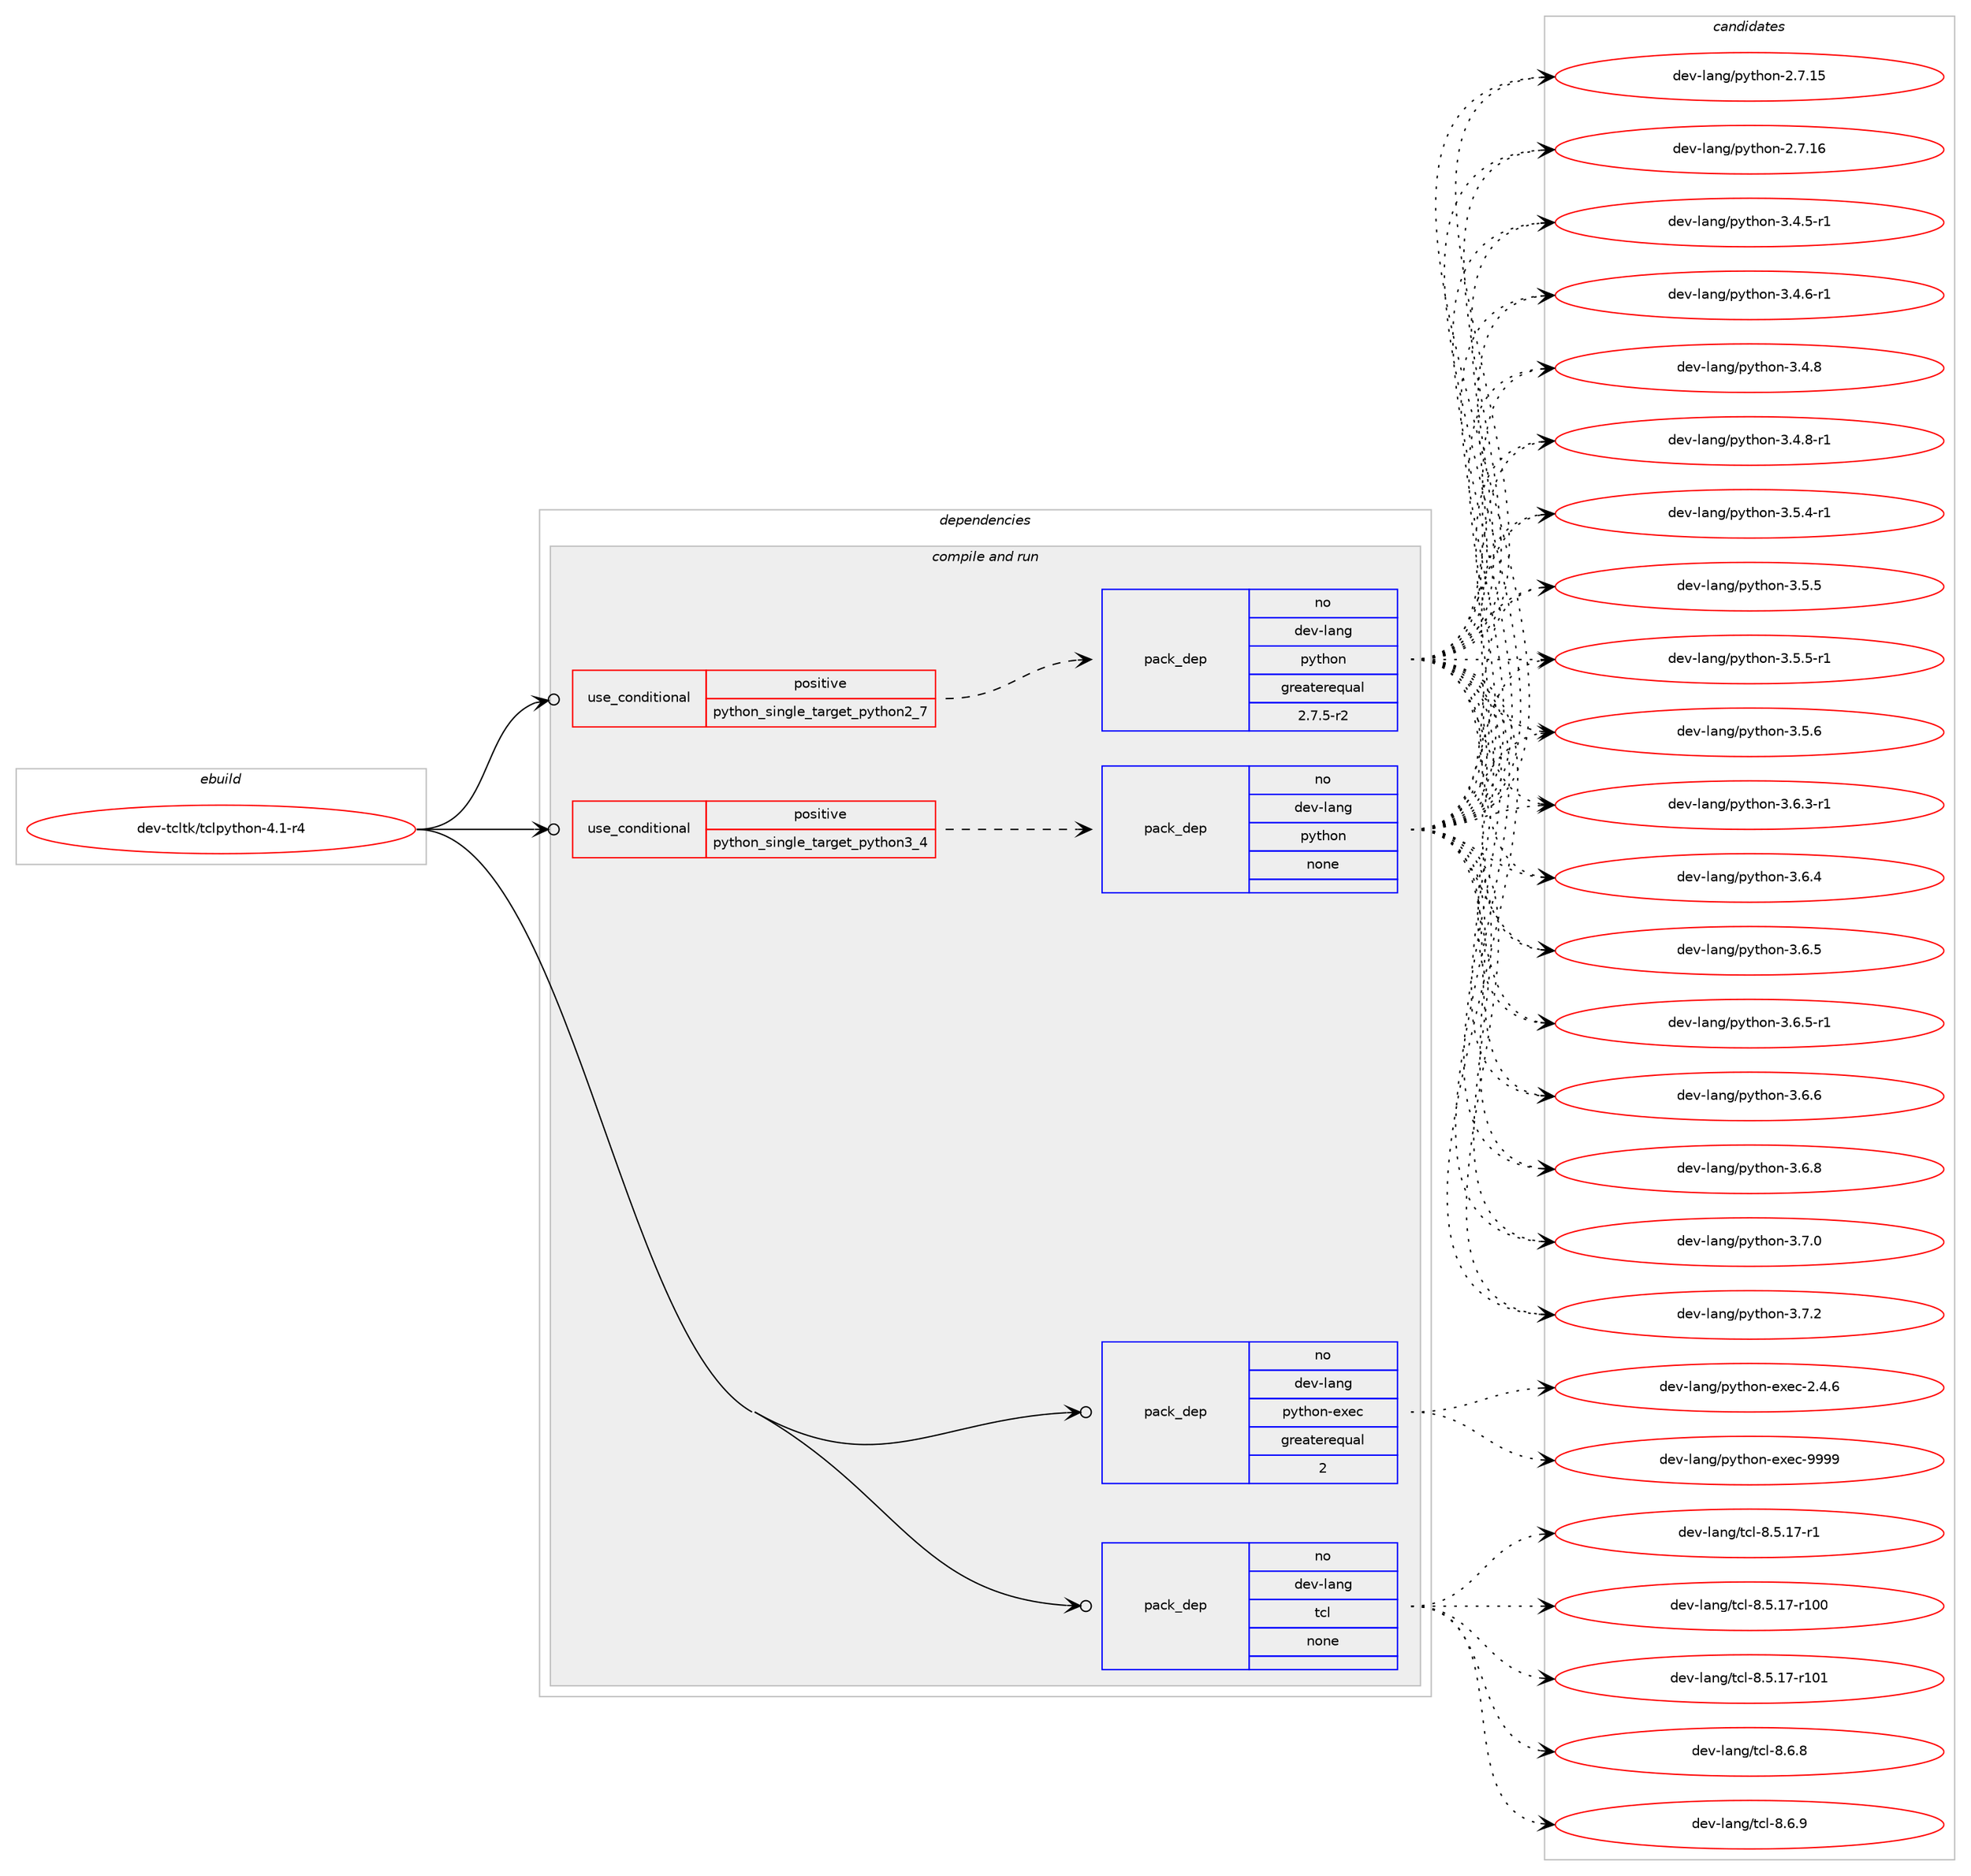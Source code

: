 digraph prolog {

# *************
# Graph options
# *************

newrank=true;
concentrate=true;
compound=true;
graph [rankdir=LR,fontname=Helvetica,fontsize=10,ranksep=1.5];#, ranksep=2.5, nodesep=0.2];
edge  [arrowhead=vee];
node  [fontname=Helvetica,fontsize=10];

# **********
# The ebuild
# **********

subgraph cluster_leftcol {
color=gray;
rank=same;
label=<<i>ebuild</i>>;
id [label="dev-tcltk/tclpython-4.1-r4", color=red, width=4, href="../dev-tcltk/tclpython-4.1-r4.svg"];
}

# ****************
# The dependencies
# ****************

subgraph cluster_midcol {
color=gray;
label=<<i>dependencies</i>>;
subgraph cluster_compile {
fillcolor="#eeeeee";
style=filled;
label=<<i>compile</i>>;
}
subgraph cluster_compileandrun {
fillcolor="#eeeeee";
style=filled;
label=<<i>compile and run</i>>;
subgraph cond422956 {
dependency1538979 [label=<<TABLE BORDER="0" CELLBORDER="1" CELLSPACING="0" CELLPADDING="4"><TR><TD ROWSPAN="3" CELLPADDING="10">use_conditional</TD></TR><TR><TD>positive</TD></TR><TR><TD>python_single_target_python2_7</TD></TR></TABLE>>, shape=none, color=red];
subgraph pack1092463 {
dependency1538980 [label=<<TABLE BORDER="0" CELLBORDER="1" CELLSPACING="0" CELLPADDING="4" WIDTH="220"><TR><TD ROWSPAN="6" CELLPADDING="30">pack_dep</TD></TR><TR><TD WIDTH="110">no</TD></TR><TR><TD>dev-lang</TD></TR><TR><TD>python</TD></TR><TR><TD>greaterequal</TD></TR><TR><TD>2.7.5-r2</TD></TR></TABLE>>, shape=none, color=blue];
}
dependency1538979:e -> dependency1538980:w [weight=20,style="dashed",arrowhead="vee"];
}
id:e -> dependency1538979:w [weight=20,style="solid",arrowhead="odotvee"];
subgraph cond422957 {
dependency1538981 [label=<<TABLE BORDER="0" CELLBORDER="1" CELLSPACING="0" CELLPADDING="4"><TR><TD ROWSPAN="3" CELLPADDING="10">use_conditional</TD></TR><TR><TD>positive</TD></TR><TR><TD>python_single_target_python3_4</TD></TR></TABLE>>, shape=none, color=red];
subgraph pack1092464 {
dependency1538982 [label=<<TABLE BORDER="0" CELLBORDER="1" CELLSPACING="0" CELLPADDING="4" WIDTH="220"><TR><TD ROWSPAN="6" CELLPADDING="30">pack_dep</TD></TR><TR><TD WIDTH="110">no</TD></TR><TR><TD>dev-lang</TD></TR><TR><TD>python</TD></TR><TR><TD>none</TD></TR><TR><TD></TD></TR></TABLE>>, shape=none, color=blue];
}
dependency1538981:e -> dependency1538982:w [weight=20,style="dashed",arrowhead="vee"];
}
id:e -> dependency1538981:w [weight=20,style="solid",arrowhead="odotvee"];
subgraph pack1092465 {
dependency1538983 [label=<<TABLE BORDER="0" CELLBORDER="1" CELLSPACING="0" CELLPADDING="4" WIDTH="220"><TR><TD ROWSPAN="6" CELLPADDING="30">pack_dep</TD></TR><TR><TD WIDTH="110">no</TD></TR><TR><TD>dev-lang</TD></TR><TR><TD>python-exec</TD></TR><TR><TD>greaterequal</TD></TR><TR><TD>2</TD></TR></TABLE>>, shape=none, color=blue];
}
id:e -> dependency1538983:w [weight=20,style="solid",arrowhead="odotvee"];
subgraph pack1092466 {
dependency1538984 [label=<<TABLE BORDER="0" CELLBORDER="1" CELLSPACING="0" CELLPADDING="4" WIDTH="220"><TR><TD ROWSPAN="6" CELLPADDING="30">pack_dep</TD></TR><TR><TD WIDTH="110">no</TD></TR><TR><TD>dev-lang</TD></TR><TR><TD>tcl</TD></TR><TR><TD>none</TD></TR><TR><TD></TD></TR></TABLE>>, shape=none, color=blue];
}
id:e -> dependency1538984:w [weight=20,style="solid",arrowhead="odotvee"];
}
subgraph cluster_run {
fillcolor="#eeeeee";
style=filled;
label=<<i>run</i>>;
}
}

# **************
# The candidates
# **************

subgraph cluster_choices {
rank=same;
color=gray;
label=<<i>candidates</i>>;

subgraph choice1092463 {
color=black;
nodesep=1;
choice10010111845108971101034711212111610411111045504655464953 [label="dev-lang/python-2.7.15", color=red, width=4,href="../dev-lang/python-2.7.15.svg"];
choice10010111845108971101034711212111610411111045504655464954 [label="dev-lang/python-2.7.16", color=red, width=4,href="../dev-lang/python-2.7.16.svg"];
choice1001011184510897110103471121211161041111104551465246534511449 [label="dev-lang/python-3.4.5-r1", color=red, width=4,href="../dev-lang/python-3.4.5-r1.svg"];
choice1001011184510897110103471121211161041111104551465246544511449 [label="dev-lang/python-3.4.6-r1", color=red, width=4,href="../dev-lang/python-3.4.6-r1.svg"];
choice100101118451089711010347112121116104111110455146524656 [label="dev-lang/python-3.4.8", color=red, width=4,href="../dev-lang/python-3.4.8.svg"];
choice1001011184510897110103471121211161041111104551465246564511449 [label="dev-lang/python-3.4.8-r1", color=red, width=4,href="../dev-lang/python-3.4.8-r1.svg"];
choice1001011184510897110103471121211161041111104551465346524511449 [label="dev-lang/python-3.5.4-r1", color=red, width=4,href="../dev-lang/python-3.5.4-r1.svg"];
choice100101118451089711010347112121116104111110455146534653 [label="dev-lang/python-3.5.5", color=red, width=4,href="../dev-lang/python-3.5.5.svg"];
choice1001011184510897110103471121211161041111104551465346534511449 [label="dev-lang/python-3.5.5-r1", color=red, width=4,href="../dev-lang/python-3.5.5-r1.svg"];
choice100101118451089711010347112121116104111110455146534654 [label="dev-lang/python-3.5.6", color=red, width=4,href="../dev-lang/python-3.5.6.svg"];
choice1001011184510897110103471121211161041111104551465446514511449 [label="dev-lang/python-3.6.3-r1", color=red, width=4,href="../dev-lang/python-3.6.3-r1.svg"];
choice100101118451089711010347112121116104111110455146544652 [label="dev-lang/python-3.6.4", color=red, width=4,href="../dev-lang/python-3.6.4.svg"];
choice100101118451089711010347112121116104111110455146544653 [label="dev-lang/python-3.6.5", color=red, width=4,href="../dev-lang/python-3.6.5.svg"];
choice1001011184510897110103471121211161041111104551465446534511449 [label="dev-lang/python-3.6.5-r1", color=red, width=4,href="../dev-lang/python-3.6.5-r1.svg"];
choice100101118451089711010347112121116104111110455146544654 [label="dev-lang/python-3.6.6", color=red, width=4,href="../dev-lang/python-3.6.6.svg"];
choice100101118451089711010347112121116104111110455146544656 [label="dev-lang/python-3.6.8", color=red, width=4,href="../dev-lang/python-3.6.8.svg"];
choice100101118451089711010347112121116104111110455146554648 [label="dev-lang/python-3.7.0", color=red, width=4,href="../dev-lang/python-3.7.0.svg"];
choice100101118451089711010347112121116104111110455146554650 [label="dev-lang/python-3.7.2", color=red, width=4,href="../dev-lang/python-3.7.2.svg"];
dependency1538980:e -> choice10010111845108971101034711212111610411111045504655464953:w [style=dotted,weight="100"];
dependency1538980:e -> choice10010111845108971101034711212111610411111045504655464954:w [style=dotted,weight="100"];
dependency1538980:e -> choice1001011184510897110103471121211161041111104551465246534511449:w [style=dotted,weight="100"];
dependency1538980:e -> choice1001011184510897110103471121211161041111104551465246544511449:w [style=dotted,weight="100"];
dependency1538980:e -> choice100101118451089711010347112121116104111110455146524656:w [style=dotted,weight="100"];
dependency1538980:e -> choice1001011184510897110103471121211161041111104551465246564511449:w [style=dotted,weight="100"];
dependency1538980:e -> choice1001011184510897110103471121211161041111104551465346524511449:w [style=dotted,weight="100"];
dependency1538980:e -> choice100101118451089711010347112121116104111110455146534653:w [style=dotted,weight="100"];
dependency1538980:e -> choice1001011184510897110103471121211161041111104551465346534511449:w [style=dotted,weight="100"];
dependency1538980:e -> choice100101118451089711010347112121116104111110455146534654:w [style=dotted,weight="100"];
dependency1538980:e -> choice1001011184510897110103471121211161041111104551465446514511449:w [style=dotted,weight="100"];
dependency1538980:e -> choice100101118451089711010347112121116104111110455146544652:w [style=dotted,weight="100"];
dependency1538980:e -> choice100101118451089711010347112121116104111110455146544653:w [style=dotted,weight="100"];
dependency1538980:e -> choice1001011184510897110103471121211161041111104551465446534511449:w [style=dotted,weight="100"];
dependency1538980:e -> choice100101118451089711010347112121116104111110455146544654:w [style=dotted,weight="100"];
dependency1538980:e -> choice100101118451089711010347112121116104111110455146544656:w [style=dotted,weight="100"];
dependency1538980:e -> choice100101118451089711010347112121116104111110455146554648:w [style=dotted,weight="100"];
dependency1538980:e -> choice100101118451089711010347112121116104111110455146554650:w [style=dotted,weight="100"];
}
subgraph choice1092464 {
color=black;
nodesep=1;
choice10010111845108971101034711212111610411111045504655464953 [label="dev-lang/python-2.7.15", color=red, width=4,href="../dev-lang/python-2.7.15.svg"];
choice10010111845108971101034711212111610411111045504655464954 [label="dev-lang/python-2.7.16", color=red, width=4,href="../dev-lang/python-2.7.16.svg"];
choice1001011184510897110103471121211161041111104551465246534511449 [label="dev-lang/python-3.4.5-r1", color=red, width=4,href="../dev-lang/python-3.4.5-r1.svg"];
choice1001011184510897110103471121211161041111104551465246544511449 [label="dev-lang/python-3.4.6-r1", color=red, width=4,href="../dev-lang/python-3.4.6-r1.svg"];
choice100101118451089711010347112121116104111110455146524656 [label="dev-lang/python-3.4.8", color=red, width=4,href="../dev-lang/python-3.4.8.svg"];
choice1001011184510897110103471121211161041111104551465246564511449 [label="dev-lang/python-3.4.8-r1", color=red, width=4,href="../dev-lang/python-3.4.8-r1.svg"];
choice1001011184510897110103471121211161041111104551465346524511449 [label="dev-lang/python-3.5.4-r1", color=red, width=4,href="../dev-lang/python-3.5.4-r1.svg"];
choice100101118451089711010347112121116104111110455146534653 [label="dev-lang/python-3.5.5", color=red, width=4,href="../dev-lang/python-3.5.5.svg"];
choice1001011184510897110103471121211161041111104551465346534511449 [label="dev-lang/python-3.5.5-r1", color=red, width=4,href="../dev-lang/python-3.5.5-r1.svg"];
choice100101118451089711010347112121116104111110455146534654 [label="dev-lang/python-3.5.6", color=red, width=4,href="../dev-lang/python-3.5.6.svg"];
choice1001011184510897110103471121211161041111104551465446514511449 [label="dev-lang/python-3.6.3-r1", color=red, width=4,href="../dev-lang/python-3.6.3-r1.svg"];
choice100101118451089711010347112121116104111110455146544652 [label="dev-lang/python-3.6.4", color=red, width=4,href="../dev-lang/python-3.6.4.svg"];
choice100101118451089711010347112121116104111110455146544653 [label="dev-lang/python-3.6.5", color=red, width=4,href="../dev-lang/python-3.6.5.svg"];
choice1001011184510897110103471121211161041111104551465446534511449 [label="dev-lang/python-3.6.5-r1", color=red, width=4,href="../dev-lang/python-3.6.5-r1.svg"];
choice100101118451089711010347112121116104111110455146544654 [label="dev-lang/python-3.6.6", color=red, width=4,href="../dev-lang/python-3.6.6.svg"];
choice100101118451089711010347112121116104111110455146544656 [label="dev-lang/python-3.6.8", color=red, width=4,href="../dev-lang/python-3.6.8.svg"];
choice100101118451089711010347112121116104111110455146554648 [label="dev-lang/python-3.7.0", color=red, width=4,href="../dev-lang/python-3.7.0.svg"];
choice100101118451089711010347112121116104111110455146554650 [label="dev-lang/python-3.7.2", color=red, width=4,href="../dev-lang/python-3.7.2.svg"];
dependency1538982:e -> choice10010111845108971101034711212111610411111045504655464953:w [style=dotted,weight="100"];
dependency1538982:e -> choice10010111845108971101034711212111610411111045504655464954:w [style=dotted,weight="100"];
dependency1538982:e -> choice1001011184510897110103471121211161041111104551465246534511449:w [style=dotted,weight="100"];
dependency1538982:e -> choice1001011184510897110103471121211161041111104551465246544511449:w [style=dotted,weight="100"];
dependency1538982:e -> choice100101118451089711010347112121116104111110455146524656:w [style=dotted,weight="100"];
dependency1538982:e -> choice1001011184510897110103471121211161041111104551465246564511449:w [style=dotted,weight="100"];
dependency1538982:e -> choice1001011184510897110103471121211161041111104551465346524511449:w [style=dotted,weight="100"];
dependency1538982:e -> choice100101118451089711010347112121116104111110455146534653:w [style=dotted,weight="100"];
dependency1538982:e -> choice1001011184510897110103471121211161041111104551465346534511449:w [style=dotted,weight="100"];
dependency1538982:e -> choice100101118451089711010347112121116104111110455146534654:w [style=dotted,weight="100"];
dependency1538982:e -> choice1001011184510897110103471121211161041111104551465446514511449:w [style=dotted,weight="100"];
dependency1538982:e -> choice100101118451089711010347112121116104111110455146544652:w [style=dotted,weight="100"];
dependency1538982:e -> choice100101118451089711010347112121116104111110455146544653:w [style=dotted,weight="100"];
dependency1538982:e -> choice1001011184510897110103471121211161041111104551465446534511449:w [style=dotted,weight="100"];
dependency1538982:e -> choice100101118451089711010347112121116104111110455146544654:w [style=dotted,weight="100"];
dependency1538982:e -> choice100101118451089711010347112121116104111110455146544656:w [style=dotted,weight="100"];
dependency1538982:e -> choice100101118451089711010347112121116104111110455146554648:w [style=dotted,weight="100"];
dependency1538982:e -> choice100101118451089711010347112121116104111110455146554650:w [style=dotted,weight="100"];
}
subgraph choice1092465 {
color=black;
nodesep=1;
choice1001011184510897110103471121211161041111104510112010199455046524654 [label="dev-lang/python-exec-2.4.6", color=red, width=4,href="../dev-lang/python-exec-2.4.6.svg"];
choice10010111845108971101034711212111610411111045101120101994557575757 [label="dev-lang/python-exec-9999", color=red, width=4,href="../dev-lang/python-exec-9999.svg"];
dependency1538983:e -> choice1001011184510897110103471121211161041111104510112010199455046524654:w [style=dotted,weight="100"];
dependency1538983:e -> choice10010111845108971101034711212111610411111045101120101994557575757:w [style=dotted,weight="100"];
}
subgraph choice1092466 {
color=black;
nodesep=1;
choice10010111845108971101034711699108455646534649554511449 [label="dev-lang/tcl-8.5.17-r1", color=red, width=4,href="../dev-lang/tcl-8.5.17-r1.svg"];
choice100101118451089711010347116991084556465346495545114494848 [label="dev-lang/tcl-8.5.17-r100", color=red, width=4,href="../dev-lang/tcl-8.5.17-r100.svg"];
choice100101118451089711010347116991084556465346495545114494849 [label="dev-lang/tcl-8.5.17-r101", color=red, width=4,href="../dev-lang/tcl-8.5.17-r101.svg"];
choice10010111845108971101034711699108455646544656 [label="dev-lang/tcl-8.6.8", color=red, width=4,href="../dev-lang/tcl-8.6.8.svg"];
choice10010111845108971101034711699108455646544657 [label="dev-lang/tcl-8.6.9", color=red, width=4,href="../dev-lang/tcl-8.6.9.svg"];
dependency1538984:e -> choice10010111845108971101034711699108455646534649554511449:w [style=dotted,weight="100"];
dependency1538984:e -> choice100101118451089711010347116991084556465346495545114494848:w [style=dotted,weight="100"];
dependency1538984:e -> choice100101118451089711010347116991084556465346495545114494849:w [style=dotted,weight="100"];
dependency1538984:e -> choice10010111845108971101034711699108455646544656:w [style=dotted,weight="100"];
dependency1538984:e -> choice10010111845108971101034711699108455646544657:w [style=dotted,weight="100"];
}
}

}
